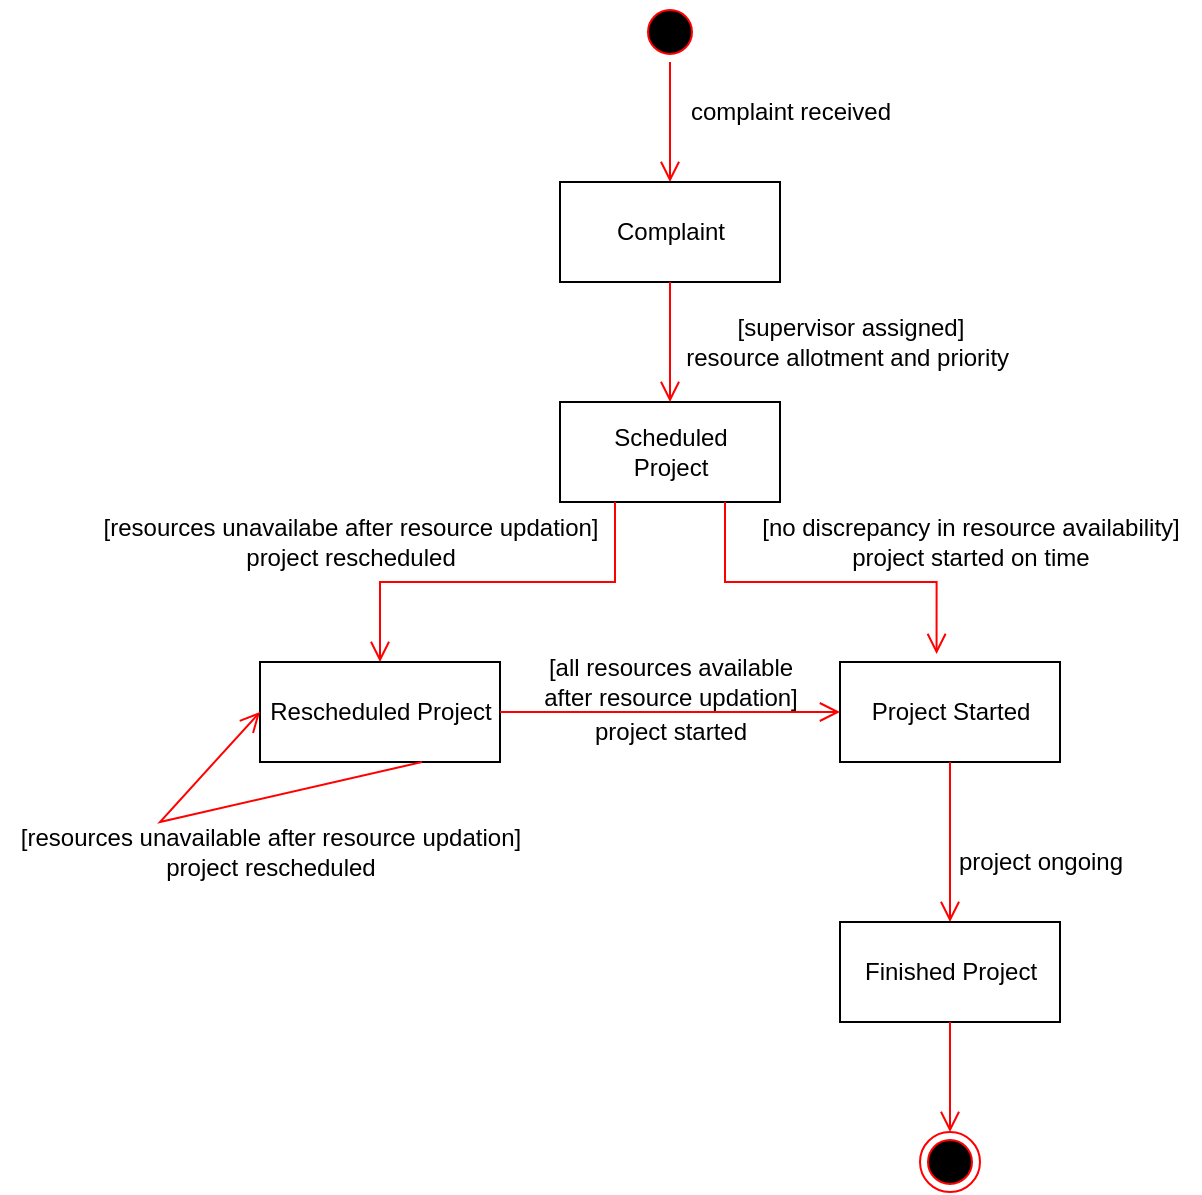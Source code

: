<mxfile version="20.8.20" type="github">
  <diagram name="Page-1" id="PlHNQX-Igk5ZW_zHONLU">
    <mxGraphModel dx="1221" dy="640" grid="1" gridSize="10" guides="1" tooltips="1" connect="1" arrows="1" fold="1" page="1" pageScale="1" pageWidth="850" pageHeight="1100" math="0" shadow="0">
      <root>
        <mxCell id="0" />
        <mxCell id="1" parent="0" />
        <mxCell id="ml8tz-fhFnYBEZmRWHAL-1" value="" style="ellipse;html=1;shape=startState;fillColor=#000000;strokeColor=#ff0000;" vertex="1" parent="1">
          <mxGeometry x="410" y="80" width="30" height="30" as="geometry" />
        </mxCell>
        <mxCell id="ml8tz-fhFnYBEZmRWHAL-2" value="" style="edgeStyle=orthogonalEdgeStyle;html=1;verticalAlign=bottom;endArrow=open;endSize=8;strokeColor=#ff0000;rounded=0;" edge="1" source="ml8tz-fhFnYBEZmRWHAL-1" parent="1">
          <mxGeometry relative="1" as="geometry">
            <mxPoint x="425" y="170" as="targetPoint" />
          </mxGeometry>
        </mxCell>
        <mxCell id="ml8tz-fhFnYBEZmRWHAL-3" value="Complaint" style="html=1;" vertex="1" parent="1">
          <mxGeometry x="370" y="170" width="110" height="50" as="geometry" />
        </mxCell>
        <mxCell id="ml8tz-fhFnYBEZmRWHAL-4" value="Scheduled&lt;br&gt;Project" style="html=1;" vertex="1" parent="1">
          <mxGeometry x="370" y="280" width="110" height="50" as="geometry" />
        </mxCell>
        <mxCell id="ml8tz-fhFnYBEZmRWHAL-8" value="" style="edgeStyle=orthogonalEdgeStyle;html=1;verticalAlign=bottom;endArrow=open;endSize=8;strokeColor=#ff0000;rounded=0;exitX=0.5;exitY=1;exitDx=0;exitDy=0;entryX=0.5;entryY=0;entryDx=0;entryDy=0;" edge="1" parent="1" source="ml8tz-fhFnYBEZmRWHAL-3" target="ml8tz-fhFnYBEZmRWHAL-4">
          <mxGeometry relative="1" as="geometry">
            <mxPoint x="425" y="280" as="targetPoint" />
            <mxPoint x="425" y="220" as="sourcePoint" />
          </mxGeometry>
        </mxCell>
        <mxCell id="ml8tz-fhFnYBEZmRWHAL-10" value="" style="edgeStyle=orthogonalEdgeStyle;html=1;verticalAlign=bottom;endArrow=open;endSize=8;strokeColor=#ff0000;rounded=0;exitX=0.75;exitY=1;exitDx=0;exitDy=0;entryX=0.439;entryY=-0.08;entryDx=0;entryDy=0;entryPerimeter=0;" edge="1" parent="1" source="ml8tz-fhFnYBEZmRWHAL-4" target="ml8tz-fhFnYBEZmRWHAL-11">
          <mxGeometry relative="1" as="geometry">
            <mxPoint x="510" y="410" as="targetPoint" />
            <mxPoint x="445" y="240" as="sourcePoint" />
          </mxGeometry>
        </mxCell>
        <mxCell id="ml8tz-fhFnYBEZmRWHAL-11" value="Project Started" style="html=1;" vertex="1" parent="1">
          <mxGeometry x="510" y="410" width="110" height="50" as="geometry" />
        </mxCell>
        <mxCell id="ml8tz-fhFnYBEZmRWHAL-12" value="" style="edgeStyle=orthogonalEdgeStyle;html=1;verticalAlign=bottom;endArrow=open;endSize=8;strokeColor=#ff0000;rounded=0;exitX=0.25;exitY=1;exitDx=0;exitDy=0;entryX=0.5;entryY=0;entryDx=0;entryDy=0;" edge="1" parent="1" source="ml8tz-fhFnYBEZmRWHAL-4" target="ml8tz-fhFnYBEZmRWHAL-13">
          <mxGeometry relative="1" as="geometry">
            <mxPoint x="320" y="420" as="targetPoint" />
            <mxPoint x="455" y="250" as="sourcePoint" />
          </mxGeometry>
        </mxCell>
        <mxCell id="ml8tz-fhFnYBEZmRWHAL-13" value="Rescheduled Project" style="html=1;" vertex="1" parent="1">
          <mxGeometry x="220" y="410" width="120" height="50" as="geometry" />
        </mxCell>
        <mxCell id="ml8tz-fhFnYBEZmRWHAL-14" value="complaint received" style="text;html=1;align=center;verticalAlign=middle;resizable=0;points=[];autosize=1;strokeColor=none;fillColor=none;" vertex="1" parent="1">
          <mxGeometry x="425" y="120" width="120" height="30" as="geometry" />
        </mxCell>
        <mxCell id="ml8tz-fhFnYBEZmRWHAL-15" value="[supervisor assigned] &lt;br&gt;resource allotment and priority&amp;nbsp;" style="text;html=1;align=center;verticalAlign=middle;resizable=0;points=[];autosize=1;strokeColor=none;fillColor=none;" vertex="1" parent="1">
          <mxGeometry x="420" y="230" width="190" height="40" as="geometry" />
        </mxCell>
        <mxCell id="ml8tz-fhFnYBEZmRWHAL-16" value="[no discrepancy in resource availability]&lt;br&gt;project started on time" style="text;html=1;align=center;verticalAlign=middle;resizable=0;points=[];autosize=1;strokeColor=none;fillColor=none;" vertex="1" parent="1">
          <mxGeometry x="460" y="330" width="230" height="40" as="geometry" />
        </mxCell>
        <mxCell id="ml8tz-fhFnYBEZmRWHAL-17" value="[resources unavailabe after resource updation]&lt;br&gt;project rescheduled" style="text;html=1;align=center;verticalAlign=middle;resizable=0;points=[];autosize=1;strokeColor=none;fillColor=none;" vertex="1" parent="1">
          <mxGeometry x="130" y="330" width="270" height="40" as="geometry" />
        </mxCell>
        <mxCell id="ml8tz-fhFnYBEZmRWHAL-18" value="" style="edgeStyle=orthogonalEdgeStyle;html=1;verticalAlign=bottom;endArrow=open;endSize=8;strokeColor=#ff0000;rounded=0;exitX=1;exitY=0.5;exitDx=0;exitDy=0;entryX=0;entryY=0.5;entryDx=0;entryDy=0;" edge="1" parent="1" source="ml8tz-fhFnYBEZmRWHAL-13" target="ml8tz-fhFnYBEZmRWHAL-11">
          <mxGeometry relative="1" as="geometry">
            <mxPoint x="465" y="320" as="targetPoint" />
            <mxPoint x="465" y="260" as="sourcePoint" />
          </mxGeometry>
        </mxCell>
        <mxCell id="ml8tz-fhFnYBEZmRWHAL-19" value="[all resources available &lt;br&gt;after resource updation]" style="text;html=1;align=center;verticalAlign=middle;resizable=0;points=[];autosize=1;strokeColor=none;fillColor=none;" vertex="1" parent="1">
          <mxGeometry x="350" y="400" width="150" height="40" as="geometry" />
        </mxCell>
        <mxCell id="ml8tz-fhFnYBEZmRWHAL-20" value="project started" style="text;html=1;align=center;verticalAlign=middle;resizable=0;points=[];autosize=1;strokeColor=none;fillColor=none;" vertex="1" parent="1">
          <mxGeometry x="375" y="430" width="100" height="30" as="geometry" />
        </mxCell>
        <mxCell id="ml8tz-fhFnYBEZmRWHAL-21" value="" style="edgeStyle=orthogonalEdgeStyle;html=1;verticalAlign=bottom;endArrow=open;endSize=8;strokeColor=#ff0000;rounded=0;exitX=0.675;exitY=1;exitDx=0;exitDy=0;exitPerimeter=0;entryX=0;entryY=0.5;entryDx=0;entryDy=0;" edge="1" parent="1" source="ml8tz-fhFnYBEZmRWHAL-13" target="ml8tz-fhFnYBEZmRWHAL-13">
          <mxGeometry relative="1" as="geometry">
            <mxPoint x="250" y="530" as="targetPoint" />
            <mxPoint x="475" y="270" as="sourcePoint" />
            <Array as="points">
              <mxPoint x="170" y="490" />
            </Array>
          </mxGeometry>
        </mxCell>
        <mxCell id="ml8tz-fhFnYBEZmRWHAL-22" value="[resources unavailable after resource updation]&lt;br&gt;project rescheduled" style="text;html=1;align=center;verticalAlign=middle;resizable=0;points=[];autosize=1;strokeColor=none;fillColor=none;" vertex="1" parent="1">
          <mxGeometry x="90" y="485" width="270" height="40" as="geometry" />
        </mxCell>
        <mxCell id="ml8tz-fhFnYBEZmRWHAL-23" value="" style="edgeStyle=orthogonalEdgeStyle;html=1;verticalAlign=bottom;endArrow=open;endSize=8;strokeColor=#ff0000;rounded=0;exitX=0.5;exitY=1;exitDx=0;exitDy=0;entryX=0.5;entryY=0;entryDx=0;entryDy=0;" edge="1" parent="1" source="ml8tz-fhFnYBEZmRWHAL-11" target="ml8tz-fhFnYBEZmRWHAL-24">
          <mxGeometry relative="1" as="geometry">
            <mxPoint x="565" y="550" as="targetPoint" />
            <mxPoint x="485" y="280" as="sourcePoint" />
          </mxGeometry>
        </mxCell>
        <mxCell id="ml8tz-fhFnYBEZmRWHAL-24" value="Finished Project" style="html=1;" vertex="1" parent="1">
          <mxGeometry x="510" y="540" width="110" height="50" as="geometry" />
        </mxCell>
        <mxCell id="ml8tz-fhFnYBEZmRWHAL-25" value="" style="edgeStyle=orthogonalEdgeStyle;html=1;verticalAlign=bottom;endArrow=open;endSize=8;strokeColor=#ff0000;rounded=0;exitX=0.5;exitY=1;exitDx=0;exitDy=0;" edge="1" parent="1" source="ml8tz-fhFnYBEZmRWHAL-24" target="ml8tz-fhFnYBEZmRWHAL-26">
          <mxGeometry relative="1" as="geometry">
            <mxPoint x="565" y="660" as="targetPoint" />
            <mxPoint x="495" y="290" as="sourcePoint" />
          </mxGeometry>
        </mxCell>
        <mxCell id="ml8tz-fhFnYBEZmRWHAL-26" value="" style="ellipse;html=1;shape=endState;fillColor=#000000;strokeColor=#ff0000;" vertex="1" parent="1">
          <mxGeometry x="550" y="645" width="30" height="30" as="geometry" />
        </mxCell>
        <mxCell id="ml8tz-fhFnYBEZmRWHAL-27" value="project ongoing" style="text;html=1;align=center;verticalAlign=middle;resizable=0;points=[];autosize=1;strokeColor=none;fillColor=none;" vertex="1" parent="1">
          <mxGeometry x="555" y="495" width="110" height="30" as="geometry" />
        </mxCell>
      </root>
    </mxGraphModel>
  </diagram>
</mxfile>
